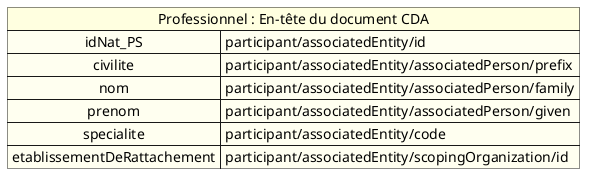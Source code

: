 @startuml

map "Professionnel : En-tête du document CDA" as Professionnel #back:Ivory;header:LightYellow{
    idNat_PS => participant/associatedEntity/id
    civilite => participant/associatedEntity/associatedPerson/prefix
    nom => participant/associatedEntity/associatedPerson/family
    prenom => participant/associatedEntity/associatedPerson/given
    specialite => participant/associatedEntity/code
    etablissementDeRattachement => participant/associatedEntity/scopingOrganization/id
}


@enduml
